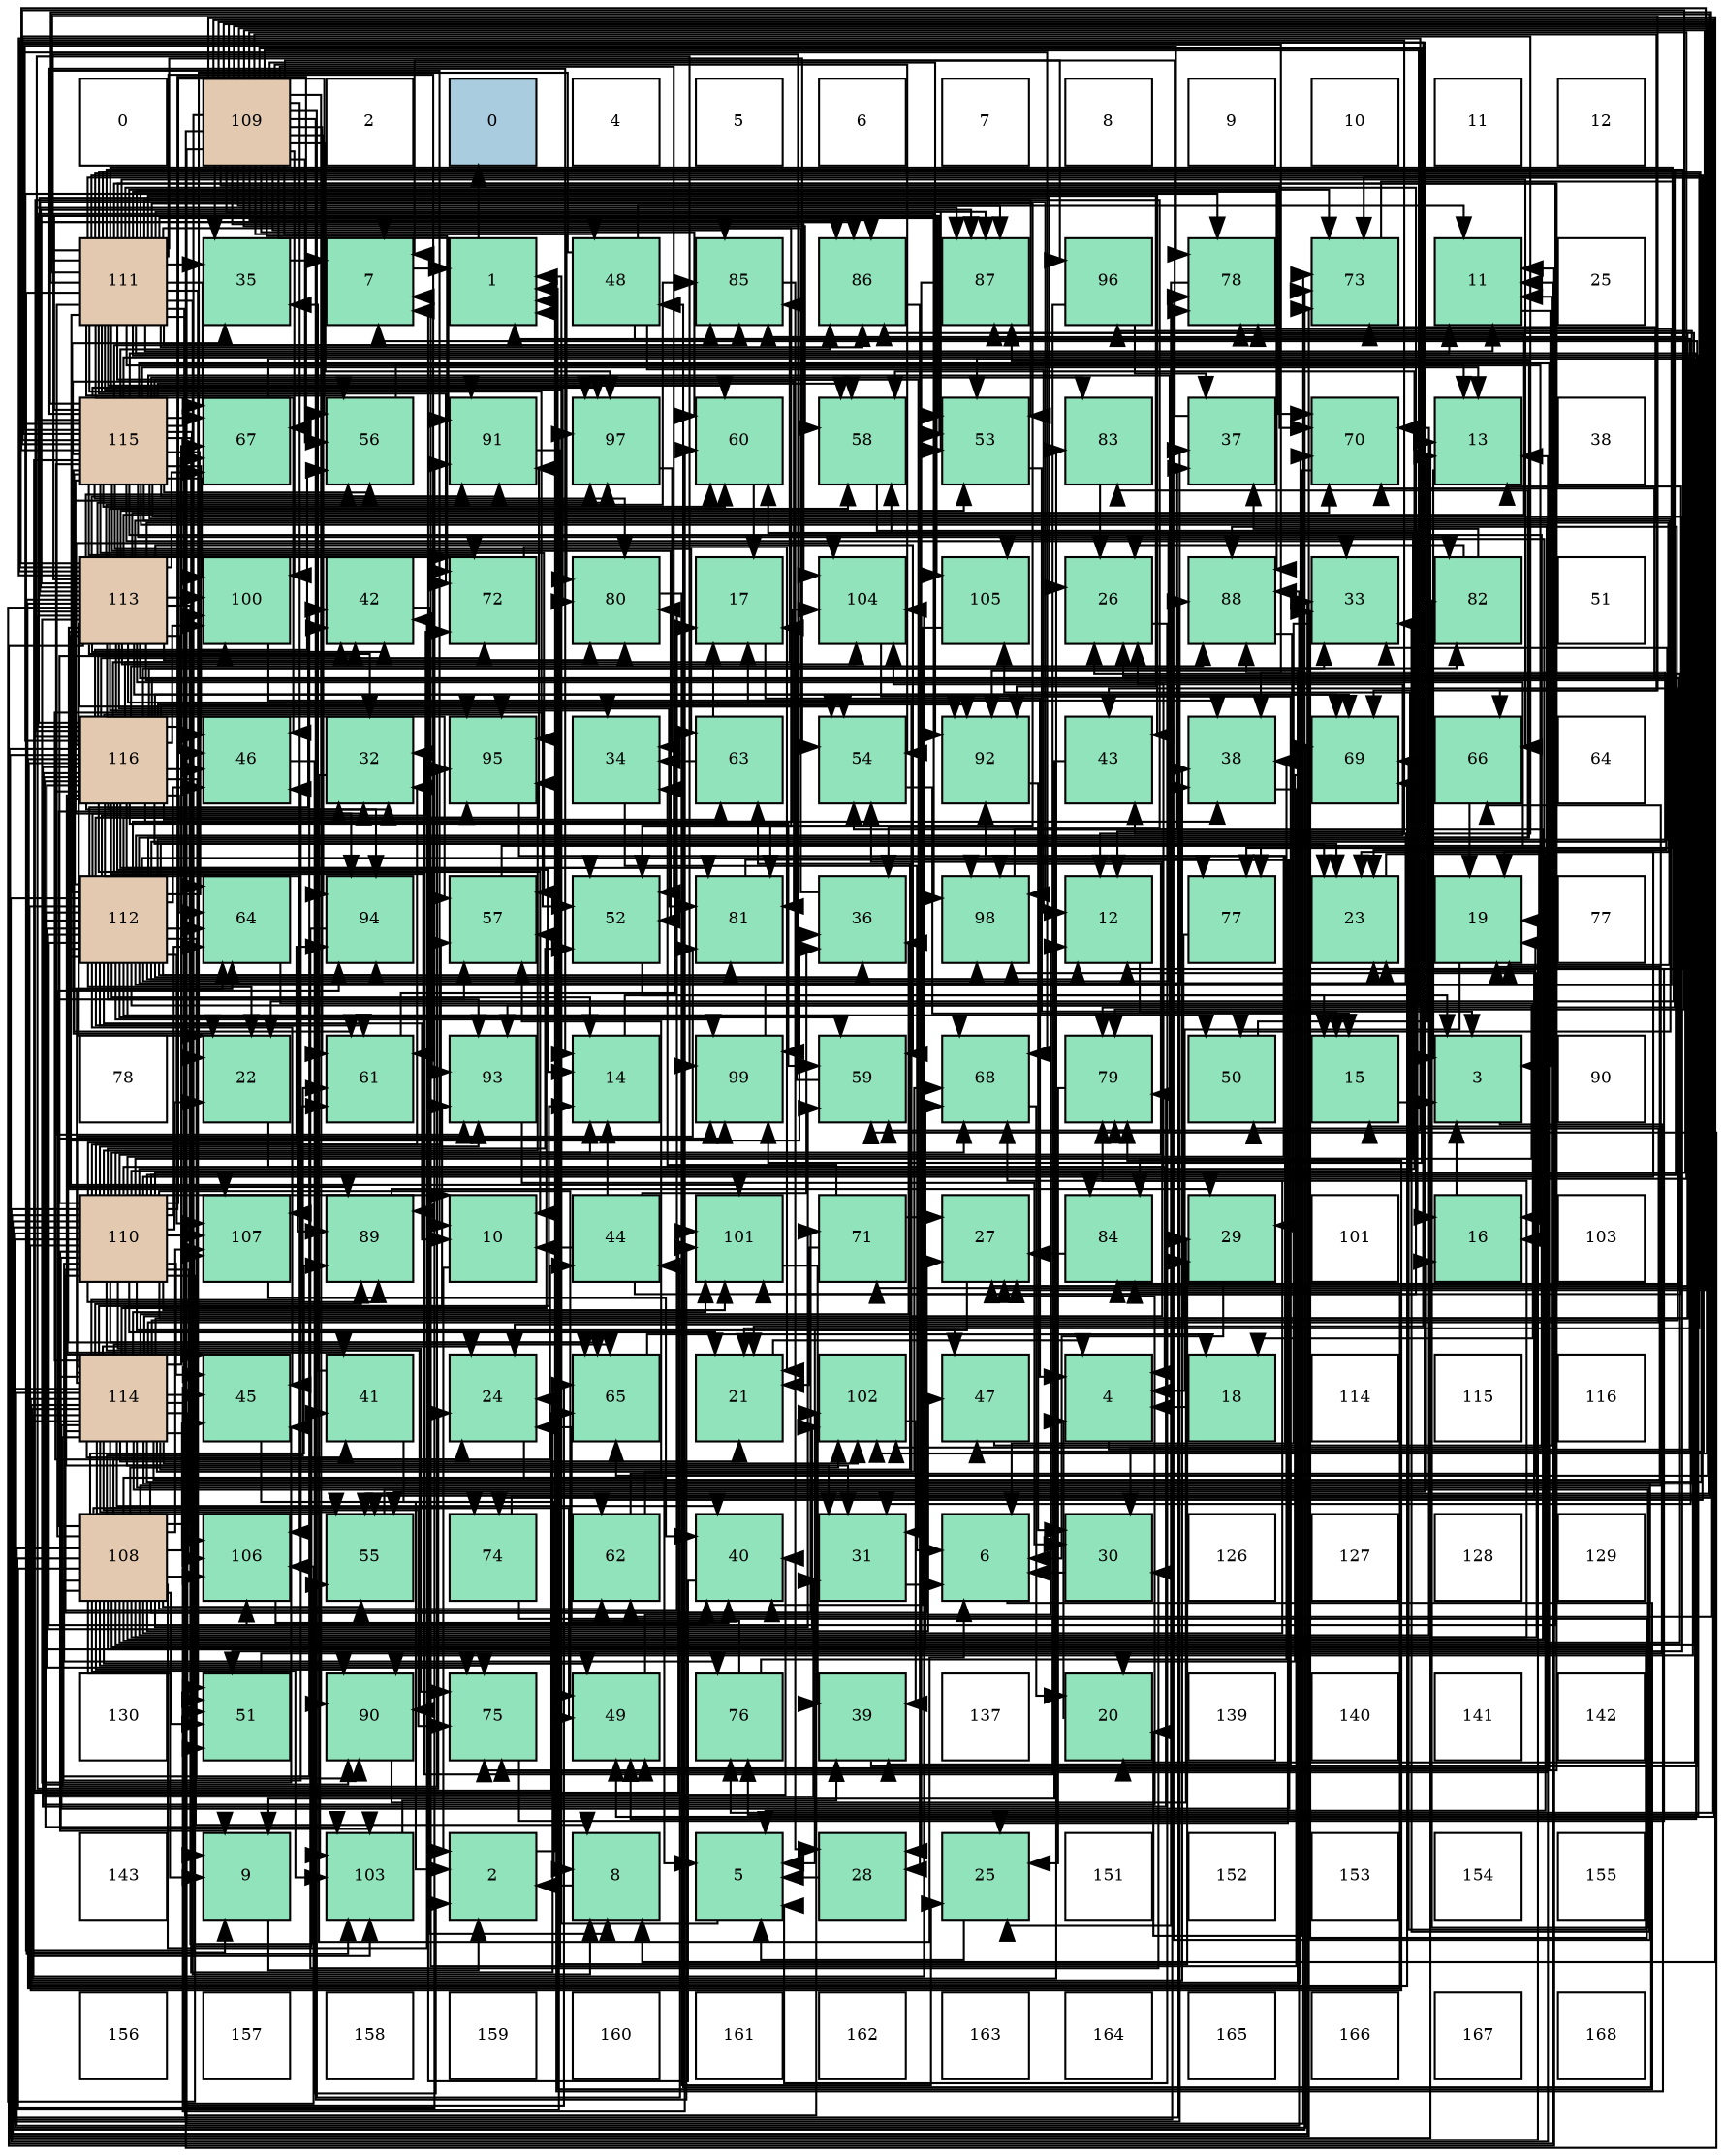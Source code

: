 digraph layout{
 rankdir=TB;
 splines=ortho;
 node [style=filled shape=square fixedsize=true width=0.6];
0[label="0", fontsize=8, fillcolor="#ffffff"];
1[label="109", fontsize=8, fillcolor="#e3c9af"];
2[label="2", fontsize=8, fillcolor="#ffffff"];
3[label="0", fontsize=8, fillcolor="#a9ccde"];
4[label="4", fontsize=8, fillcolor="#ffffff"];
5[label="5", fontsize=8, fillcolor="#ffffff"];
6[label="6", fontsize=8, fillcolor="#ffffff"];
7[label="7", fontsize=8, fillcolor="#ffffff"];
8[label="8", fontsize=8, fillcolor="#ffffff"];
9[label="9", fontsize=8, fillcolor="#ffffff"];
10[label="10", fontsize=8, fillcolor="#ffffff"];
11[label="11", fontsize=8, fillcolor="#ffffff"];
12[label="12", fontsize=8, fillcolor="#ffffff"];
13[label="111", fontsize=8, fillcolor="#e3c9af"];
14[label="35", fontsize=8, fillcolor="#91e3bb"];
15[label="7", fontsize=8, fillcolor="#91e3bb"];
16[label="1", fontsize=8, fillcolor="#91e3bb"];
17[label="48", fontsize=8, fillcolor="#91e3bb"];
18[label="85", fontsize=8, fillcolor="#91e3bb"];
19[label="86", fontsize=8, fillcolor="#91e3bb"];
20[label="87", fontsize=8, fillcolor="#91e3bb"];
21[label="96", fontsize=8, fillcolor="#91e3bb"];
22[label="78", fontsize=8, fillcolor="#91e3bb"];
23[label="73", fontsize=8, fillcolor="#91e3bb"];
24[label="11", fontsize=8, fillcolor="#91e3bb"];
25[label="25", fontsize=8, fillcolor="#ffffff"];
26[label="115", fontsize=8, fillcolor="#e3c9af"];
27[label="67", fontsize=8, fillcolor="#91e3bb"];
28[label="56", fontsize=8, fillcolor="#91e3bb"];
29[label="91", fontsize=8, fillcolor="#91e3bb"];
30[label="97", fontsize=8, fillcolor="#91e3bb"];
31[label="60", fontsize=8, fillcolor="#91e3bb"];
32[label="58", fontsize=8, fillcolor="#91e3bb"];
33[label="53", fontsize=8, fillcolor="#91e3bb"];
34[label="83", fontsize=8, fillcolor="#91e3bb"];
35[label="37", fontsize=8, fillcolor="#91e3bb"];
36[label="70", fontsize=8, fillcolor="#91e3bb"];
37[label="13", fontsize=8, fillcolor="#91e3bb"];
38[label="38", fontsize=8, fillcolor="#ffffff"];
39[label="113", fontsize=8, fillcolor="#e3c9af"];
40[label="100", fontsize=8, fillcolor="#91e3bb"];
41[label="42", fontsize=8, fillcolor="#91e3bb"];
42[label="72", fontsize=8, fillcolor="#91e3bb"];
43[label="80", fontsize=8, fillcolor="#91e3bb"];
44[label="17", fontsize=8, fillcolor="#91e3bb"];
45[label="104", fontsize=8, fillcolor="#91e3bb"];
46[label="105", fontsize=8, fillcolor="#91e3bb"];
47[label="26", fontsize=8, fillcolor="#91e3bb"];
48[label="88", fontsize=8, fillcolor="#91e3bb"];
49[label="33", fontsize=8, fillcolor="#91e3bb"];
50[label="82", fontsize=8, fillcolor="#91e3bb"];
51[label="51", fontsize=8, fillcolor="#ffffff"];
52[label="116", fontsize=8, fillcolor="#e3c9af"];
53[label="46", fontsize=8, fillcolor="#91e3bb"];
54[label="32", fontsize=8, fillcolor="#91e3bb"];
55[label="95", fontsize=8, fillcolor="#91e3bb"];
56[label="34", fontsize=8, fillcolor="#91e3bb"];
57[label="63", fontsize=8, fillcolor="#91e3bb"];
58[label="54", fontsize=8, fillcolor="#91e3bb"];
59[label="92", fontsize=8, fillcolor="#91e3bb"];
60[label="43", fontsize=8, fillcolor="#91e3bb"];
61[label="38", fontsize=8, fillcolor="#91e3bb"];
62[label="69", fontsize=8, fillcolor="#91e3bb"];
63[label="66", fontsize=8, fillcolor="#91e3bb"];
64[label="64", fontsize=8, fillcolor="#ffffff"];
65[label="112", fontsize=8, fillcolor="#e3c9af"];
66[label="64", fontsize=8, fillcolor="#91e3bb"];
67[label="94", fontsize=8, fillcolor="#91e3bb"];
68[label="57", fontsize=8, fillcolor="#91e3bb"];
69[label="52", fontsize=8, fillcolor="#91e3bb"];
70[label="81", fontsize=8, fillcolor="#91e3bb"];
71[label="36", fontsize=8, fillcolor="#91e3bb"];
72[label="98", fontsize=8, fillcolor="#91e3bb"];
73[label="12", fontsize=8, fillcolor="#91e3bb"];
74[label="77", fontsize=8, fillcolor="#91e3bb"];
75[label="23", fontsize=8, fillcolor="#91e3bb"];
76[label="19", fontsize=8, fillcolor="#91e3bb"];
77[label="77", fontsize=8, fillcolor="#ffffff"];
78[label="78", fontsize=8, fillcolor="#ffffff"];
79[label="22", fontsize=8, fillcolor="#91e3bb"];
80[label="61", fontsize=8, fillcolor="#91e3bb"];
81[label="93", fontsize=8, fillcolor="#91e3bb"];
82[label="14", fontsize=8, fillcolor="#91e3bb"];
83[label="99", fontsize=8, fillcolor="#91e3bb"];
84[label="59", fontsize=8, fillcolor="#91e3bb"];
85[label="68", fontsize=8, fillcolor="#91e3bb"];
86[label="79", fontsize=8, fillcolor="#91e3bb"];
87[label="50", fontsize=8, fillcolor="#91e3bb"];
88[label="15", fontsize=8, fillcolor="#91e3bb"];
89[label="3", fontsize=8, fillcolor="#91e3bb"];
90[label="90", fontsize=8, fillcolor="#ffffff"];
91[label="110", fontsize=8, fillcolor="#e3c9af"];
92[label="107", fontsize=8, fillcolor="#91e3bb"];
93[label="89", fontsize=8, fillcolor="#91e3bb"];
94[label="10", fontsize=8, fillcolor="#91e3bb"];
95[label="44", fontsize=8, fillcolor="#91e3bb"];
96[label="101", fontsize=8, fillcolor="#91e3bb"];
97[label="71", fontsize=8, fillcolor="#91e3bb"];
98[label="27", fontsize=8, fillcolor="#91e3bb"];
99[label="84", fontsize=8, fillcolor="#91e3bb"];
100[label="29", fontsize=8, fillcolor="#91e3bb"];
101[label="101", fontsize=8, fillcolor="#ffffff"];
102[label="16", fontsize=8, fillcolor="#91e3bb"];
103[label="103", fontsize=8, fillcolor="#ffffff"];
104[label="114", fontsize=8, fillcolor="#e3c9af"];
105[label="45", fontsize=8, fillcolor="#91e3bb"];
106[label="41", fontsize=8, fillcolor="#91e3bb"];
107[label="24", fontsize=8, fillcolor="#91e3bb"];
108[label="65", fontsize=8, fillcolor="#91e3bb"];
109[label="21", fontsize=8, fillcolor="#91e3bb"];
110[label="102", fontsize=8, fillcolor="#91e3bb"];
111[label="47", fontsize=8, fillcolor="#91e3bb"];
112[label="4", fontsize=8, fillcolor="#91e3bb"];
113[label="18", fontsize=8, fillcolor="#91e3bb"];
114[label="114", fontsize=8, fillcolor="#ffffff"];
115[label="115", fontsize=8, fillcolor="#ffffff"];
116[label="116", fontsize=8, fillcolor="#ffffff"];
117[label="108", fontsize=8, fillcolor="#e3c9af"];
118[label="106", fontsize=8, fillcolor="#91e3bb"];
119[label="55", fontsize=8, fillcolor="#91e3bb"];
120[label="74", fontsize=8, fillcolor="#91e3bb"];
121[label="62", fontsize=8, fillcolor="#91e3bb"];
122[label="40", fontsize=8, fillcolor="#91e3bb"];
123[label="31", fontsize=8, fillcolor="#91e3bb"];
124[label="6", fontsize=8, fillcolor="#91e3bb"];
125[label="30", fontsize=8, fillcolor="#91e3bb"];
126[label="126", fontsize=8, fillcolor="#ffffff"];
127[label="127", fontsize=8, fillcolor="#ffffff"];
128[label="128", fontsize=8, fillcolor="#ffffff"];
129[label="129", fontsize=8, fillcolor="#ffffff"];
130[label="130", fontsize=8, fillcolor="#ffffff"];
131[label="51", fontsize=8, fillcolor="#91e3bb"];
132[label="90", fontsize=8, fillcolor="#91e3bb"];
133[label="75", fontsize=8, fillcolor="#91e3bb"];
134[label="49", fontsize=8, fillcolor="#91e3bb"];
135[label="76", fontsize=8, fillcolor="#91e3bb"];
136[label="39", fontsize=8, fillcolor="#91e3bb"];
137[label="137", fontsize=8, fillcolor="#ffffff"];
138[label="20", fontsize=8, fillcolor="#91e3bb"];
139[label="139", fontsize=8, fillcolor="#ffffff"];
140[label="140", fontsize=8, fillcolor="#ffffff"];
141[label="141", fontsize=8, fillcolor="#ffffff"];
142[label="142", fontsize=8, fillcolor="#ffffff"];
143[label="143", fontsize=8, fillcolor="#ffffff"];
144[label="9", fontsize=8, fillcolor="#91e3bb"];
145[label="103", fontsize=8, fillcolor="#91e3bb"];
146[label="2", fontsize=8, fillcolor="#91e3bb"];
147[label="8", fontsize=8, fillcolor="#91e3bb"];
148[label="5", fontsize=8, fillcolor="#91e3bb"];
149[label="28", fontsize=8, fillcolor="#91e3bb"];
150[label="25", fontsize=8, fillcolor="#91e3bb"];
151[label="151", fontsize=8, fillcolor="#ffffff"];
152[label="152", fontsize=8, fillcolor="#ffffff"];
153[label="153", fontsize=8, fillcolor="#ffffff"];
154[label="154", fontsize=8, fillcolor="#ffffff"];
155[label="155", fontsize=8, fillcolor="#ffffff"];
156[label="156", fontsize=8, fillcolor="#ffffff"];
157[label="157", fontsize=8, fillcolor="#ffffff"];
158[label="158", fontsize=8, fillcolor="#ffffff"];
159[label="159", fontsize=8, fillcolor="#ffffff"];
160[label="160", fontsize=8, fillcolor="#ffffff"];
161[label="161", fontsize=8, fillcolor="#ffffff"];
162[label="162", fontsize=8, fillcolor="#ffffff"];
163[label="163", fontsize=8, fillcolor="#ffffff"];
164[label="164", fontsize=8, fillcolor="#ffffff"];
165[label="165", fontsize=8, fillcolor="#ffffff"];
166[label="166", fontsize=8, fillcolor="#ffffff"];
167[label="167", fontsize=8, fillcolor="#ffffff"];
168[label="168", fontsize=8, fillcolor="#ffffff"];
edge [constraint=false, style=vis];16 -> 3;
146 -> 16;
89 -> 16;
112 -> 16;
148 -> 16;
124 -> 16;
15 -> 16;
147 -> 146;
144 -> 146;
94 -> 146;
24 -> 89;
73 -> 89;
37 -> 89;
82 -> 89;
88 -> 89;
102 -> 89;
44 -> 112;
113 -> 112;
76 -> 112;
138 -> 112;
109 -> 112;
79 -> 112;
75 -> 148;
107 -> 148;
150 -> 148;
47 -> 148;
98 -> 148;
149 -> 148;
100 -> 124;
125 -> 124;
123 -> 124;
54 -> 124;
49 -> 124;
56 -> 124;
14 -> 15;
71 -> 15;
35 -> 15;
61 -> 15;
136 -> 15;
122 -> 15;
106 -> 147;
106 -> 14;
41 -> 147;
60 -> 144;
95 -> 94;
95 -> 37;
95 -> 82;
95 -> 71;
105 -> 146;
53 -> 146;
111 -> 24;
17 -> 24;
17 -> 73;
17 -> 79;
17 -> 123;
134 -> 73;
87 -> 37;
131 -> 88;
69 -> 88;
33 -> 88;
58 -> 88;
119 -> 102;
28 -> 102;
68 -> 102;
32 -> 102;
84 -> 44;
31 -> 44;
80 -> 44;
121 -> 44;
121 -> 76;
57 -> 44;
57 -> 56;
66 -> 113;
108 -> 113;
63 -> 76;
27 -> 138;
85 -> 138;
62 -> 138;
36 -> 138;
97 -> 109;
97 -> 98;
97 -> 56;
42 -> 109;
23 -> 79;
120 -> 75;
120 -> 49;
133 -> 75;
135 -> 107;
135 -> 61;
74 -> 107;
22 -> 150;
86 -> 150;
43 -> 150;
70 -> 150;
50 -> 47;
50 -> 35;
34 -> 47;
99 -> 98;
18 -> 149;
19 -> 149;
20 -> 149;
48 -> 100;
93 -> 100;
132 -> 100;
29 -> 100;
59 -> 125;
81 -> 125;
67 -> 125;
55 -> 125;
21 -> 54;
21 -> 35;
30 -> 56;
72 -> 35;
83 -> 61;
40 -> 61;
96 -> 136;
110 -> 136;
145 -> 136;
45 -> 136;
46 -> 122;
118 -> 122;
92 -> 122;
117 -> 144;
117 -> 47;
117 -> 41;
117 -> 95;
117 -> 105;
117 -> 53;
117 -> 111;
117 -> 17;
117 -> 134;
117 -> 131;
117 -> 58;
117 -> 119;
117 -> 68;
117 -> 84;
117 -> 80;
117 -> 121;
117 -> 63;
117 -> 85;
117 -> 62;
117 -> 36;
117 -> 97;
117 -> 120;
117 -> 133;
117 -> 86;
117 -> 19;
117 -> 48;
117 -> 93;
117 -> 132;
117 -> 29;
117 -> 67;
117 -> 55;
117 -> 21;
117 -> 30;
117 -> 72;
117 -> 83;
117 -> 40;
117 -> 110;
117 -> 145;
117 -> 46;
117 -> 118;
117 -> 92;
1 -> 147;
1 -> 144;
1 -> 14;
1 -> 95;
1 -> 17;
1 -> 134;
1 -> 69;
1 -> 33;
1 -> 58;
1 -> 119;
1 -> 28;
1 -> 32;
1 -> 84;
1 -> 31;
1 -> 80;
1 -> 121;
1 -> 108;
1 -> 63;
1 -> 36;
1 -> 97;
1 -> 42;
1 -> 23;
1 -> 135;
1 -> 43;
1 -> 99;
1 -> 18;
1 -> 19;
1 -> 20;
1 -> 132;
1 -> 29;
1 -> 59;
1 -> 81;
1 -> 67;
1 -> 21;
1 -> 30;
1 -> 83;
1 -> 40;
1 -> 96;
1 -> 110;
1 -> 45;
1 -> 118;
91 -> 147;
91 -> 144;
91 -> 94;
91 -> 37;
91 -> 82;
91 -> 76;
91 -> 109;
91 -> 79;
91 -> 75;
91 -> 47;
91 -> 123;
91 -> 54;
91 -> 49;
91 -> 35;
91 -> 41;
91 -> 105;
91 -> 111;
91 -> 134;
91 -> 69;
91 -> 28;
91 -> 68;
91 -> 32;
91 -> 31;
91 -> 66;
91 -> 108;
91 -> 27;
91 -> 85;
91 -> 62;
91 -> 23;
91 -> 133;
91 -> 135;
91 -> 22;
91 -> 43;
91 -> 18;
91 -> 20;
91 -> 48;
91 -> 93;
91 -> 132;
91 -> 59;
91 -> 81;
91 -> 67;
91 -> 55;
91 -> 72;
91 -> 96;
91 -> 145;
91 -> 45;
91 -> 46;
91 -> 118;
91 -> 92;
13 -> 147;
13 -> 24;
13 -> 73;
13 -> 37;
13 -> 109;
13 -> 98;
13 -> 14;
13 -> 71;
13 -> 53;
13 -> 111;
13 -> 134;
13 -> 131;
13 -> 69;
13 -> 33;
13 -> 58;
13 -> 119;
13 -> 28;
13 -> 68;
13 -> 32;
13 -> 31;
13 -> 80;
13 -> 121;
13 -> 66;
13 -> 108;
13 -> 63;
13 -> 27;
13 -> 62;
13 -> 36;
13 -> 42;
13 -> 23;
13 -> 120;
13 -> 133;
13 -> 135;
13 -> 74;
13 -> 22;
13 -> 86;
13 -> 43;
13 -> 70;
13 -> 18;
13 -> 19;
13 -> 20;
13 -> 48;
13 -> 29;
13 -> 59;
13 -> 55;
13 -> 30;
13 -> 83;
13 -> 96;
13 -> 110;
13 -> 118;
13 -> 92;
65 -> 94;
65 -> 73;
65 -> 82;
65 -> 79;
65 -> 75;
65 -> 47;
65 -> 123;
65 -> 54;
65 -> 49;
65 -> 14;
65 -> 71;
65 -> 122;
65 -> 41;
65 -> 60;
65 -> 105;
65 -> 53;
65 -> 87;
65 -> 32;
65 -> 84;
65 -> 80;
65 -> 66;
65 -> 108;
65 -> 85;
65 -> 36;
65 -> 42;
65 -> 23;
65 -> 133;
65 -> 74;
65 -> 22;
65 -> 70;
65 -> 34;
65 -> 99;
65 -> 20;
65 -> 48;
65 -> 93;
65 -> 132;
65 -> 29;
65 -> 81;
65 -> 67;
65 -> 55;
65 -> 30;
65 -> 72;
65 -> 83;
65 -> 40;
65 -> 96;
65 -> 110;
65 -> 145;
65 -> 45;
65 -> 92;
39 -> 144;
39 -> 24;
39 -> 73;
39 -> 76;
39 -> 79;
39 -> 75;
39 -> 107;
39 -> 47;
39 -> 54;
39 -> 56;
39 -> 71;
39 -> 61;
39 -> 41;
39 -> 105;
39 -> 53;
39 -> 131;
39 -> 69;
39 -> 33;
39 -> 58;
39 -> 119;
39 -> 28;
39 -> 68;
39 -> 32;
39 -> 84;
39 -> 31;
39 -> 108;
39 -> 27;
39 -> 85;
39 -> 62;
39 -> 36;
39 -> 42;
39 -> 23;
39 -> 74;
39 -> 22;
39 -> 86;
39 -> 43;
39 -> 70;
39 -> 99;
39 -> 18;
39 -> 19;
39 -> 20;
39 -> 93;
39 -> 29;
39 -> 59;
39 -> 30;
39 -> 72;
39 -> 40;
39 -> 145;
39 -> 45;
39 -> 46;
39 -> 92;
104 -> 82;
104 -> 76;
104 -> 109;
104 -> 107;
104 -> 98;
104 -> 123;
104 -> 54;
104 -> 49;
104 -> 71;
104 -> 61;
104 -> 122;
104 -> 106;
104 -> 41;
104 -> 60;
104 -> 105;
104 -> 134;
104 -> 87;
104 -> 131;
104 -> 33;
104 -> 58;
104 -> 119;
104 -> 68;
104 -> 31;
104 -> 80;
104 -> 57;
104 -> 66;
104 -> 108;
104 -> 27;
104 -> 85;
104 -> 62;
104 -> 23;
104 -> 133;
104 -> 22;
104 -> 86;
104 -> 70;
104 -> 50;
104 -> 34;
104 -> 48;
104 -> 93;
104 -> 59;
104 -> 81;
104 -> 55;
104 -> 72;
104 -> 83;
104 -> 96;
104 -> 110;
104 -> 145;
104 -> 45;
104 -> 118;
26 -> 94;
26 -> 24;
26 -> 73;
26 -> 37;
26 -> 82;
26 -> 76;
26 -> 109;
26 -> 79;
26 -> 107;
26 -> 98;
26 -> 123;
26 -> 49;
26 -> 106;
26 -> 53;
26 -> 134;
26 -> 87;
26 -> 131;
26 -> 69;
26 -> 33;
26 -> 119;
26 -> 28;
26 -> 68;
26 -> 32;
26 -> 84;
26 -> 31;
26 -> 80;
26 -> 57;
26 -> 66;
26 -> 27;
26 -> 42;
26 -> 133;
26 -> 22;
26 -> 86;
26 -> 43;
26 -> 70;
26 -> 50;
26 -> 34;
26 -> 18;
26 -> 19;
26 -> 132;
26 -> 29;
26 -> 81;
26 -> 67;
26 -> 30;
26 -> 83;
26 -> 40;
26 -> 96;
26 -> 110;
26 -> 118;
52 -> 94;
52 -> 24;
52 -> 37;
52 -> 82;
52 -> 75;
52 -> 107;
52 -> 98;
52 -> 54;
52 -> 49;
52 -> 61;
52 -> 122;
52 -> 106;
52 -> 41;
52 -> 60;
52 -> 105;
52 -> 53;
52 -> 131;
52 -> 69;
52 -> 33;
52 -> 58;
52 -> 28;
52 -> 84;
52 -> 57;
52 -> 66;
52 -> 27;
52 -> 85;
52 -> 62;
52 -> 36;
52 -> 42;
52 -> 86;
52 -> 43;
52 -> 70;
52 -> 50;
52 -> 99;
52 -> 18;
52 -> 19;
52 -> 20;
52 -> 48;
52 -> 93;
52 -> 132;
52 -> 59;
52 -> 81;
52 -> 67;
52 -> 55;
52 -> 72;
52 -> 40;
52 -> 145;
52 -> 45;
52 -> 92;
edge [constraint=true, style=invis];
0 -> 13 -> 26 -> 39 -> 52 -> 65 -> 78 -> 91 -> 104 -> 117 -> 130 -> 143 -> 156;
1 -> 14 -> 27 -> 40 -> 53 -> 66 -> 79 -> 92 -> 105 -> 118 -> 131 -> 144 -> 157;
2 -> 15 -> 28 -> 41 -> 54 -> 67 -> 80 -> 93 -> 106 -> 119 -> 132 -> 145 -> 158;
3 -> 16 -> 29 -> 42 -> 55 -> 68 -> 81 -> 94 -> 107 -> 120 -> 133 -> 146 -> 159;
4 -> 17 -> 30 -> 43 -> 56 -> 69 -> 82 -> 95 -> 108 -> 121 -> 134 -> 147 -> 160;
5 -> 18 -> 31 -> 44 -> 57 -> 70 -> 83 -> 96 -> 109 -> 122 -> 135 -> 148 -> 161;
6 -> 19 -> 32 -> 45 -> 58 -> 71 -> 84 -> 97 -> 110 -> 123 -> 136 -> 149 -> 162;
7 -> 20 -> 33 -> 46 -> 59 -> 72 -> 85 -> 98 -> 111 -> 124 -> 137 -> 150 -> 163;
8 -> 21 -> 34 -> 47 -> 60 -> 73 -> 86 -> 99 -> 112 -> 125 -> 138 -> 151 -> 164;
9 -> 22 -> 35 -> 48 -> 61 -> 74 -> 87 -> 100 -> 113 -> 126 -> 139 -> 152 -> 165;
10 -> 23 -> 36 -> 49 -> 62 -> 75 -> 88 -> 101 -> 114 -> 127 -> 140 -> 153 -> 166;
11 -> 24 -> 37 -> 50 -> 63 -> 76 -> 89 -> 102 -> 115 -> 128 -> 141 -> 154 -> 167;
12 -> 25 -> 38 -> 51 -> 64 -> 77 -> 90 -> 103 -> 116 -> 129 -> 142 -> 155 -> 168;
rank = same {0 -> 1 -> 2 -> 3 -> 4 -> 5 -> 6 -> 7 -> 8 -> 9 -> 10 -> 11 -> 12};
rank = same {13 -> 14 -> 15 -> 16 -> 17 -> 18 -> 19 -> 20 -> 21 -> 22 -> 23 -> 24 -> 25};
rank = same {26 -> 27 -> 28 -> 29 -> 30 -> 31 -> 32 -> 33 -> 34 -> 35 -> 36 -> 37 -> 38};
rank = same {39 -> 40 -> 41 -> 42 -> 43 -> 44 -> 45 -> 46 -> 47 -> 48 -> 49 -> 50 -> 51};
rank = same {52 -> 53 -> 54 -> 55 -> 56 -> 57 -> 58 -> 59 -> 60 -> 61 -> 62 -> 63 -> 64};
rank = same {65 -> 66 -> 67 -> 68 -> 69 -> 70 -> 71 -> 72 -> 73 -> 74 -> 75 -> 76 -> 77};
rank = same {78 -> 79 -> 80 -> 81 -> 82 -> 83 -> 84 -> 85 -> 86 -> 87 -> 88 -> 89 -> 90};
rank = same {91 -> 92 -> 93 -> 94 -> 95 -> 96 -> 97 -> 98 -> 99 -> 100 -> 101 -> 102 -> 103};
rank = same {104 -> 105 -> 106 -> 107 -> 108 -> 109 -> 110 -> 111 -> 112 -> 113 -> 114 -> 115 -> 116};
rank = same {117 -> 118 -> 119 -> 120 -> 121 -> 122 -> 123 -> 124 -> 125 -> 126 -> 127 -> 128 -> 129};
rank = same {130 -> 131 -> 132 -> 133 -> 134 -> 135 -> 136 -> 137 -> 138 -> 139 -> 140 -> 141 -> 142};
rank = same {143 -> 144 -> 145 -> 146 -> 147 -> 148 -> 149 -> 150 -> 151 -> 152 -> 153 -> 154 -> 155};
rank = same {156 -> 157 -> 158 -> 159 -> 160 -> 161 -> 162 -> 163 -> 164 -> 165 -> 166 -> 167 -> 168};
}